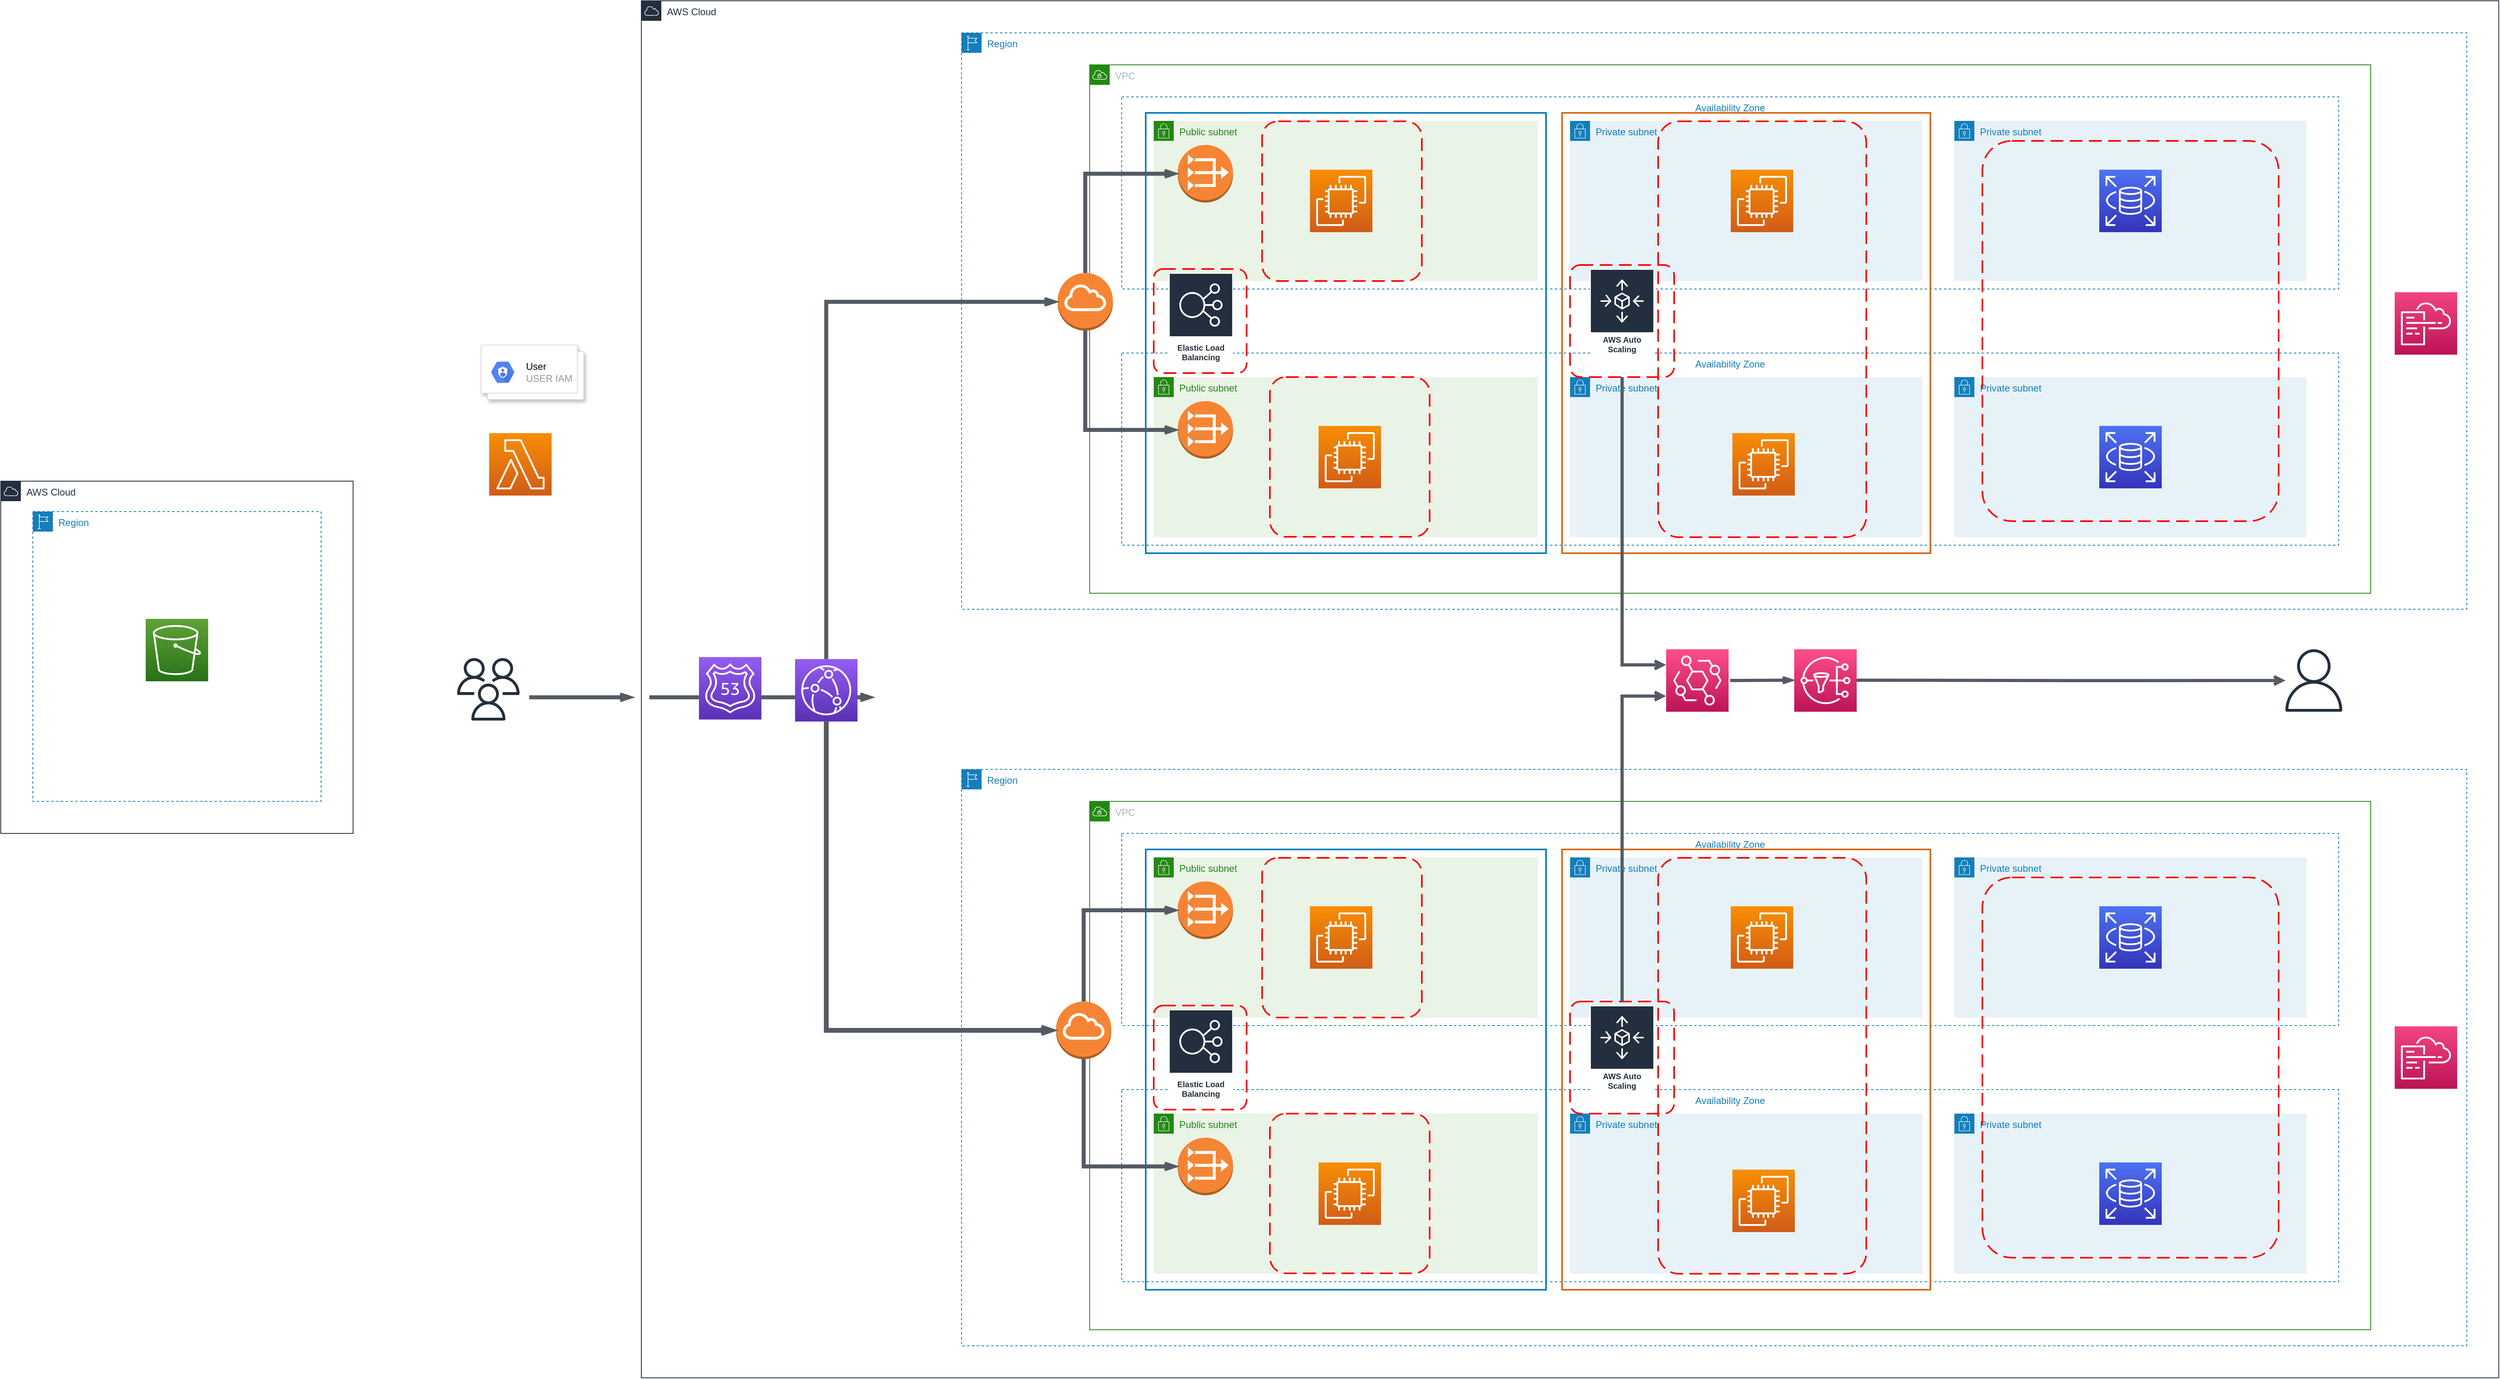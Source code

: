 <mxfile version="16.4.2" type="github"><diagram id="01qrme-QBljBOb41FZrx" name="Page-1"><mxGraphModel dx="1896" dy="1016" grid="1" gridSize="10" guides="1" tooltips="1" connect="1" arrows="1" fold="1" page="1" pageScale="1" pageWidth="3300" pageHeight="4681" background="none" math="0" shadow="0"><root><mxCell id="0"/><mxCell id="1" parent="0"/><mxCell id="A44jhofo7Y1cHH0_AKLR-1" value="AWS Cloud" style="points=[[0,0],[0.25,0],[0.5,0],[0.75,0],[1,0],[1,0.25],[1,0.5],[1,0.75],[1,1],[0.75,1],[0.5,1],[0.25,1],[0,1],[0,0.75],[0,0.5],[0,0.25]];outlineConnect=0;gradientColor=none;html=1;whiteSpace=wrap;fontSize=12;fontStyle=0;container=1;pointerEvents=0;collapsible=0;recursiveResize=0;shape=mxgraph.aws4.group;grIcon=mxgraph.aws4.group_aws_cloud;strokeColor=#232F3E;fillColor=none;verticalAlign=top;align=left;spacingLeft=30;fontColor=#232F3E;dashed=0;" vertex="1" parent="1"><mxGeometry x="840" y="80" width="2320" height="1720" as="geometry"/></mxCell><mxCell id="A44jhofo7Y1cHH0_AKLR-254" value="" style="edgeStyle=orthogonalEdgeStyle;html=1;endArrow=openThin;elbow=vertical;startArrow=none;endFill=0;strokeColor=#545B64;rounded=0;strokeWidth=5;" edge="1" parent="A44jhofo7Y1cHH0_AKLR-1"><mxGeometry width="100" relative="1" as="geometry"><mxPoint x="10" y="870" as="sourcePoint"/><mxPoint x="290" y="870" as="targetPoint"/></mxGeometry></mxCell><mxCell id="A44jhofo7Y1cHH0_AKLR-2" value="Region" style="points=[[0,0],[0.25,0],[0.5,0],[0.75,0],[1,0],[1,0.25],[1,0.5],[1,0.75],[1,1],[0.75,1],[0.5,1],[0.25,1],[0,1],[0,0.75],[0,0.5],[0,0.25]];outlineConnect=0;gradientColor=none;html=1;whiteSpace=wrap;fontSize=12;fontStyle=0;container=1;pointerEvents=0;collapsible=0;recursiveResize=0;shape=mxgraph.aws4.group;grIcon=mxgraph.aws4.group_region;strokeColor=#147EBA;fillColor=none;verticalAlign=top;align=left;spacingLeft=30;fontColor=#147EBA;dashed=1;" vertex="1" parent="A44jhofo7Y1cHH0_AKLR-1"><mxGeometry x="400" y="40" width="1880" height="720" as="geometry"/></mxCell><mxCell id="A44jhofo7Y1cHH0_AKLR-4" value="VPC" style="points=[[0,0],[0.25,0],[0.5,0],[0.75,0],[1,0],[1,0.25],[1,0.5],[1,0.75],[1,1],[0.75,1],[0.5,1],[0.25,1],[0,1],[0,0.75],[0,0.5],[0,0.25]];outlineConnect=0;gradientColor=none;html=1;whiteSpace=wrap;fontSize=12;fontStyle=0;container=1;pointerEvents=0;collapsible=0;recursiveResize=0;shape=mxgraph.aws4.group;grIcon=mxgraph.aws4.group_vpc;strokeColor=#248814;fillColor=none;verticalAlign=top;align=left;spacingLeft=30;fontColor=#AAB7B8;dashed=0;" vertex="1" parent="A44jhofo7Y1cHH0_AKLR-2"><mxGeometry x="160" y="40" width="1600" height="660" as="geometry"/></mxCell><mxCell id="A44jhofo7Y1cHH0_AKLR-6" value="Availability Zone" style="fillColor=none;strokeColor=#147EBA;dashed=1;verticalAlign=top;fontStyle=0;fontColor=#147EBA;" vertex="1" parent="A44jhofo7Y1cHH0_AKLR-4"><mxGeometry x="40" y="40" width="1520" height="240" as="geometry"/></mxCell><mxCell id="A44jhofo7Y1cHH0_AKLR-16" value="Private subnet" style="points=[[0,0],[0.25,0],[0.5,0],[0.75,0],[1,0],[1,0.25],[1,0.5],[1,0.75],[1,1],[0.75,1],[0.5,1],[0.25,1],[0,1],[0,0.75],[0,0.5],[0,0.25]];outlineConnect=0;gradientColor=none;html=1;whiteSpace=wrap;fontSize=12;fontStyle=0;container=1;pointerEvents=0;collapsible=0;recursiveResize=0;shape=mxgraph.aws4.group;grIcon=mxgraph.aws4.group_security_group;grStroke=0;strokeColor=#147EBA;fillColor=#E6F2F8;verticalAlign=top;align=left;spacingLeft=30;fontColor=#147EBA;dashed=0;" vertex="1" parent="A44jhofo7Y1cHH0_AKLR-4"><mxGeometry x="1080" y="70" width="440" height="200" as="geometry"/></mxCell><mxCell id="A44jhofo7Y1cHH0_AKLR-44" value="" style="sketch=0;points=[[0,0,0],[0.25,0,0],[0.5,0,0],[0.75,0,0],[1,0,0],[0,1,0],[0.25,1,0],[0.5,1,0],[0.75,1,0],[1,1,0],[0,0.25,0],[0,0.5,0],[0,0.75,0],[1,0.25,0],[1,0.5,0],[1,0.75,0]];outlineConnect=0;fontColor=#232F3E;gradientColor=#4D72F3;gradientDirection=north;fillColor=#3334B9;strokeColor=#ffffff;dashed=0;verticalLabelPosition=bottom;verticalAlign=top;align=center;html=1;fontSize=12;fontStyle=0;aspect=fixed;shape=mxgraph.aws4.resourceIcon;resIcon=mxgraph.aws4.rds;" vertex="1" parent="A44jhofo7Y1cHH0_AKLR-16"><mxGeometry x="181" y="61" width="78" height="78" as="geometry"/></mxCell><mxCell id="A44jhofo7Y1cHH0_AKLR-14" value="Public subnet" style="points=[[0,0],[0.25,0],[0.5,0],[0.75,0],[1,0],[1,0.25],[1,0.5],[1,0.75],[1,1],[0.75,1],[0.5,1],[0.25,1],[0,1],[0,0.75],[0,0.5],[0,0.25]];outlineConnect=0;gradientColor=none;html=1;whiteSpace=wrap;fontSize=12;fontStyle=0;container=1;pointerEvents=0;collapsible=0;recursiveResize=0;shape=mxgraph.aws4.group;grIcon=mxgraph.aws4.group_security_group;grStroke=0;strokeColor=#248814;fillColor=#E9F3E6;verticalAlign=top;align=left;spacingLeft=30;fontColor=#248814;dashed=0;" vertex="1" parent="A44jhofo7Y1cHH0_AKLR-4"><mxGeometry x="80" y="70" width="480" height="200" as="geometry"/></mxCell><mxCell id="A44jhofo7Y1cHH0_AKLR-22" value="Private subnet" style="points=[[0,0],[0.25,0],[0.5,0],[0.75,0],[1,0],[1,0.25],[1,0.5],[1,0.75],[1,1],[0.75,1],[0.5,1],[0.25,1],[0,1],[0,0.75],[0,0.5],[0,0.25]];outlineConnect=0;gradientColor=none;html=1;whiteSpace=wrap;fontSize=12;fontStyle=0;container=1;pointerEvents=0;collapsible=0;recursiveResize=0;shape=mxgraph.aws4.group;grIcon=mxgraph.aws4.group_security_group;grStroke=0;strokeColor=#147EBA;fillColor=#E6F2F8;verticalAlign=top;align=left;spacingLeft=30;fontColor=#147EBA;dashed=0;" vertex="1" parent="A44jhofo7Y1cHH0_AKLR-4"><mxGeometry x="600" y="70" width="440" height="200" as="geometry"/></mxCell><mxCell id="A44jhofo7Y1cHH0_AKLR-23" value="Availability Zone" style="fillColor=none;strokeColor=#147EBA;dashed=1;verticalAlign=top;fontStyle=0;fontColor=#147EBA;" vertex="1" parent="A44jhofo7Y1cHH0_AKLR-4"><mxGeometry x="40" y="360" width="1520" height="240" as="geometry"/></mxCell><mxCell id="A44jhofo7Y1cHH0_AKLR-24" value="Private subnet" style="points=[[0,0],[0.25,0],[0.5,0],[0.75,0],[1,0],[1,0.25],[1,0.5],[1,0.75],[1,1],[0.75,1],[0.5,1],[0.25,1],[0,1],[0,0.75],[0,0.5],[0,0.25]];outlineConnect=0;gradientColor=none;html=1;whiteSpace=wrap;fontSize=12;fontStyle=0;container=1;pointerEvents=0;collapsible=0;recursiveResize=0;shape=mxgraph.aws4.group;grIcon=mxgraph.aws4.group_security_group;grStroke=0;strokeColor=#147EBA;fillColor=#E6F2F8;verticalAlign=top;align=left;spacingLeft=30;fontColor=#147EBA;dashed=0;" vertex="1" parent="A44jhofo7Y1cHH0_AKLR-4"><mxGeometry x="1080" y="390" width="440" height="200" as="geometry"/></mxCell><mxCell id="A44jhofo7Y1cHH0_AKLR-25" value="Public subnet" style="points=[[0,0],[0.25,0],[0.5,0],[0.75,0],[1,0],[1,0.25],[1,0.5],[1,0.75],[1,1],[0.75,1],[0.5,1],[0.25,1],[0,1],[0,0.75],[0,0.5],[0,0.25]];outlineConnect=0;gradientColor=none;html=1;whiteSpace=wrap;fontSize=12;fontStyle=0;container=1;pointerEvents=0;collapsible=0;recursiveResize=0;shape=mxgraph.aws4.group;grIcon=mxgraph.aws4.group_security_group;grStroke=0;strokeColor=#248814;fillColor=#E9F3E6;verticalAlign=top;align=left;spacingLeft=30;fontColor=#248814;dashed=0;" vertex="1" parent="A44jhofo7Y1cHH0_AKLR-4"><mxGeometry x="80" y="390" width="480" height="200" as="geometry"/></mxCell><mxCell id="A44jhofo7Y1cHH0_AKLR-26" value="Private subnet" style="points=[[0,0],[0.25,0],[0.5,0],[0.75,0],[1,0],[1,0.25],[1,0.5],[1,0.75],[1,1],[0.75,1],[0.5,1],[0.25,1],[0,1],[0,0.75],[0,0.5],[0,0.25]];outlineConnect=0;gradientColor=none;html=1;whiteSpace=wrap;fontSize=12;fontStyle=0;container=1;pointerEvents=0;collapsible=0;recursiveResize=0;shape=mxgraph.aws4.group;grIcon=mxgraph.aws4.group_security_group;grStroke=0;strokeColor=#147EBA;fillColor=#E6F2F8;verticalAlign=top;align=left;spacingLeft=30;fontColor=#147EBA;dashed=0;" vertex="1" parent="A44jhofo7Y1cHH0_AKLR-4"><mxGeometry x="600" y="390" width="440" height="200" as="geometry"/></mxCell><mxCell id="A44jhofo7Y1cHH0_AKLR-33" value="" style="fillColor=none;strokeColor=#D86613;verticalAlign=top;fontStyle=0;fontColor=#DD3522;strokeWidth=2;" vertex="1" parent="A44jhofo7Y1cHH0_AKLR-4"><mxGeometry x="590" y="60" width="460" height="550" as="geometry"/></mxCell><mxCell id="A44jhofo7Y1cHH0_AKLR-38" value="" style="sketch=0;points=[[0,0,0],[0.25,0,0],[0.5,0,0],[0.75,0,0],[1,0,0],[0,1,0],[0.25,1,0],[0.5,1,0],[0.75,1,0],[1,1,0],[0,0.25,0],[0,0.5,0],[0,0.75,0],[1,0.25,0],[1,0.5,0],[1,0.75,0]];outlineConnect=0;fontColor=#232F3E;gradientColor=#F78E04;gradientDirection=north;fillColor=#D05C17;strokeColor=#ffffff;dashed=0;verticalLabelPosition=bottom;verticalAlign=top;align=center;html=1;fontSize=12;fontStyle=0;aspect=fixed;shape=mxgraph.aws4.resourceIcon;resIcon=mxgraph.aws4.ec2;" vertex="1" parent="A44jhofo7Y1cHH0_AKLR-4"><mxGeometry x="275.13" y="131" width="78" height="78" as="geometry"/></mxCell><mxCell id="A44jhofo7Y1cHH0_AKLR-39" value="" style="sketch=0;points=[[0,0,0],[0.25,0,0],[0.5,0,0],[0.75,0,0],[1,0,0],[0,1,0],[0.25,1,0],[0.5,1,0],[0.75,1,0],[1,1,0],[0,0.25,0],[0,0.5,0],[0,0.75,0],[1,0.25,0],[1,0.5,0],[1,0.75,0]];outlineConnect=0;fontColor=#232F3E;gradientColor=#F78E04;gradientDirection=north;fillColor=#D05C17;strokeColor=#ffffff;dashed=0;verticalLabelPosition=bottom;verticalAlign=top;align=center;html=1;fontSize=12;fontStyle=0;aspect=fixed;shape=mxgraph.aws4.resourceIcon;resIcon=mxgraph.aws4.ec2;" vertex="1" parent="A44jhofo7Y1cHH0_AKLR-4"><mxGeometry x="800.75" y="131" width="78" height="78" as="geometry"/></mxCell><mxCell id="A44jhofo7Y1cHH0_AKLR-41" value="" style="sketch=0;points=[[0,0,0],[0.25,0,0],[0.5,0,0],[0.75,0,0],[1,0,0],[0,1,0],[0.25,1,0],[0.5,1,0],[0.75,1,0],[1,1,0],[0,0.25,0],[0,0.5,0],[0,0.75,0],[1,0.25,0],[1,0.5,0],[1,0.75,0]];outlineConnect=0;fontColor=#232F3E;gradientColor=#F78E04;gradientDirection=north;fillColor=#D05C17;strokeColor=#ffffff;dashed=0;verticalLabelPosition=bottom;verticalAlign=top;align=center;html=1;fontSize=12;fontStyle=0;aspect=fixed;shape=mxgraph.aws4.resourceIcon;resIcon=mxgraph.aws4.ec2;" vertex="1" parent="A44jhofo7Y1cHH0_AKLR-4"><mxGeometry x="285.88" y="451" width="78" height="78" as="geometry"/></mxCell><mxCell id="A44jhofo7Y1cHH0_AKLR-42" value="" style="sketch=0;points=[[0,0,0],[0.25,0,0],[0.5,0,0],[0.75,0,0],[1,0,0],[0,1,0],[0.25,1,0],[0.5,1,0],[0.75,1,0],[1,1,0],[0,0.25,0],[0,0.5,0],[0,0.75,0],[1,0.25,0],[1,0.5,0],[1,0.75,0]];outlineConnect=0;fontColor=#232F3E;gradientColor=#F78E04;gradientDirection=north;fillColor=#D05C17;strokeColor=#ffffff;dashed=0;verticalLabelPosition=bottom;verticalAlign=top;align=center;html=1;fontSize=12;fontStyle=0;aspect=fixed;shape=mxgraph.aws4.resourceIcon;resIcon=mxgraph.aws4.ec2;" vertex="1" parent="A44jhofo7Y1cHH0_AKLR-4"><mxGeometry x="802.75" y="460" width="78" height="78" as="geometry"/></mxCell><mxCell id="A44jhofo7Y1cHH0_AKLR-45" value="" style="sketch=0;points=[[0,0,0],[0.25,0,0],[0.5,0,0],[0.75,0,0],[1,0,0],[0,1,0],[0.25,1,0],[0.5,1,0],[0.75,1,0],[1,1,0],[0,0.25,0],[0,0.5,0],[0,0.75,0],[1,0.25,0],[1,0.5,0],[1,0.75,0]];outlineConnect=0;fontColor=#232F3E;gradientColor=#4D72F3;gradientDirection=north;fillColor=#3334B9;strokeColor=#ffffff;dashed=0;verticalLabelPosition=bottom;verticalAlign=top;align=center;html=1;fontSize=12;fontStyle=0;aspect=fixed;shape=mxgraph.aws4.resourceIcon;resIcon=mxgraph.aws4.rds;" vertex="1" parent="A44jhofo7Y1cHH0_AKLR-4"><mxGeometry x="1261" y="451" width="78" height="78" as="geometry"/></mxCell><mxCell id="A44jhofo7Y1cHH0_AKLR-48" value="" style="fillColor=none;strokeColor=#007DBC;verticalAlign=top;fontStyle=0;fontColor=#DD3522;strokeWidth=2;" vertex="1" parent="A44jhofo7Y1cHH0_AKLR-4"><mxGeometry x="70" y="60" width="500" height="550" as="geometry"/></mxCell><mxCell id="A44jhofo7Y1cHH0_AKLR-53" value="" style="rounded=1;arcSize=10;dashed=1;strokeColor=#ff0000;fillColor=none;gradientColor=none;dashPattern=8 4;strokeWidth=2;" vertex="1" parent="A44jhofo7Y1cHH0_AKLR-4"><mxGeometry x="215.38" y="70.5" width="199.5" height="199.5" as="geometry"/></mxCell><mxCell id="A44jhofo7Y1cHH0_AKLR-51" value="Elastic Load Balancing" style="sketch=0;outlineConnect=0;fontColor=#232F3E;gradientColor=none;strokeColor=#ffffff;fillColor=#232F3E;dashed=0;verticalLabelPosition=middle;verticalAlign=bottom;align=center;html=1;whiteSpace=wrap;fontSize=10;fontStyle=1;spacing=3;shape=mxgraph.aws4.productIcon;prIcon=mxgraph.aws4.elastic_load_balancing;" vertex="1" parent="A44jhofo7Y1cHH0_AKLR-4"><mxGeometry x="99" y="260" width="80" height="115" as="geometry"/></mxCell><mxCell id="A44jhofo7Y1cHH0_AKLR-54" value="" style="outlineConnect=0;dashed=0;verticalLabelPosition=bottom;verticalAlign=top;align=center;html=1;shape=mxgraph.aws3.vpc_nat_gateway;fillColor=#F58534;gradientColor=none;strokeColor=#007DBC;strokeWidth=2;" vertex="1" parent="A44jhofo7Y1cHH0_AKLR-4"><mxGeometry x="110" y="100" width="69" height="72" as="geometry"/></mxCell><mxCell id="A44jhofo7Y1cHH0_AKLR-56" value="" style="outlineConnect=0;dashed=0;verticalLabelPosition=bottom;verticalAlign=top;align=center;html=1;shape=mxgraph.aws3.vpc_nat_gateway;fillColor=#F58534;gradientColor=none;strokeColor=#007DBC;strokeWidth=2;" vertex="1" parent="A44jhofo7Y1cHH0_AKLR-4"><mxGeometry x="110" y="420" width="69" height="72" as="geometry"/></mxCell><mxCell id="A44jhofo7Y1cHH0_AKLR-58" value="" style="rounded=1;arcSize=10;dashed=1;strokeColor=#ff0000;fillColor=none;gradientColor=none;dashPattern=8 4;strokeWidth=2;" vertex="1" parent="A44jhofo7Y1cHH0_AKLR-4"><mxGeometry x="225.13" y="390" width="199.5" height="199.5" as="geometry"/></mxCell><mxCell id="A44jhofo7Y1cHH0_AKLR-59" value="" style="rounded=1;arcSize=10;dashed=1;strokeColor=#ff0000;fillColor=none;gradientColor=none;dashPattern=8 4;strokeWidth=2;" vertex="1" parent="A44jhofo7Y1cHH0_AKLR-4"><mxGeometry x="80" y="255" width="116" height="130" as="geometry"/></mxCell><mxCell id="A44jhofo7Y1cHH0_AKLR-52" value="AWS Auto Scaling" style="sketch=0;outlineConnect=0;fontColor=#232F3E;gradientColor=none;strokeColor=#ffffff;fillColor=#232F3E;dashed=0;verticalLabelPosition=middle;verticalAlign=bottom;align=center;html=1;whiteSpace=wrap;fontSize=10;fontStyle=1;spacing=3;shape=mxgraph.aws4.productIcon;prIcon=mxgraph.aws4.autoscaling;" vertex="1" parent="A44jhofo7Y1cHH0_AKLR-4"><mxGeometry x="625" y="255" width="80" height="110" as="geometry"/></mxCell><mxCell id="A44jhofo7Y1cHH0_AKLR-136" value="" style="rounded=1;arcSize=10;dashed=1;strokeColor=#ff0000;fillColor=none;gradientColor=none;dashPattern=8 4;strokeWidth=2;" vertex="1" parent="A44jhofo7Y1cHH0_AKLR-4"><mxGeometry x="600" y="250" width="130" height="140" as="geometry"/></mxCell><mxCell id="A44jhofo7Y1cHH0_AKLR-182" value="" style="rounded=1;arcSize=10;dashed=1;strokeColor=#ff0000;fillColor=none;gradientColor=none;dashPattern=8 4;strokeWidth=2;" vertex="1" parent="A44jhofo7Y1cHH0_AKLR-4"><mxGeometry x="1115" y="95" width="370" height="475" as="geometry"/></mxCell><mxCell id="A44jhofo7Y1cHH0_AKLR-214" value="" style="rounded=1;arcSize=10;dashed=1;strokeColor=#ff0000;fillColor=none;gradientColor=none;dashPattern=8 4;strokeWidth=2;" vertex="1" parent="A44jhofo7Y1cHH0_AKLR-4"><mxGeometry x="710" y="70.5" width="260" height="519.5" as="geometry"/></mxCell><mxCell id="A44jhofo7Y1cHH0_AKLR-55" value="" style="outlineConnect=0;dashed=0;verticalLabelPosition=bottom;verticalAlign=top;align=center;html=1;shape=mxgraph.aws3.internet_gateway;fillColor=#F58534;gradientColor=none;strokeColor=#007DBC;strokeWidth=2;" vertex="1" parent="A44jhofo7Y1cHH0_AKLR-4"><mxGeometry x="-40" y="260" width="69" height="72" as="geometry"/></mxCell><mxCell id="A44jhofo7Y1cHH0_AKLR-263" value="" style="edgeStyle=orthogonalEdgeStyle;html=1;endArrow=openThin;elbow=vertical;startArrow=none;endFill=0;strokeColor=#545B64;rounded=0;exitX=0.5;exitY=0;exitDx=0;exitDy=0;exitPerimeter=0;entryX=0;entryY=0.5;entryDx=0;entryDy=0;entryPerimeter=0;strokeWidth=5;" edge="1" parent="A44jhofo7Y1cHH0_AKLR-4" source="A44jhofo7Y1cHH0_AKLR-55" target="A44jhofo7Y1cHH0_AKLR-54"><mxGeometry width="100" relative="1" as="geometry"><mxPoint x="-200" y="280" as="sourcePoint"/><mxPoint x="-100" y="280" as="targetPoint"/></mxGeometry></mxCell><mxCell id="A44jhofo7Y1cHH0_AKLR-264" value="" style="edgeStyle=orthogonalEdgeStyle;html=1;endArrow=openThin;elbow=vertical;startArrow=none;endFill=0;strokeColor=#545B64;rounded=0;exitX=0.5;exitY=1;exitDx=0;exitDy=0;exitPerimeter=0;entryX=0;entryY=0.5;entryDx=0;entryDy=0;entryPerimeter=0;strokeWidth=5;" edge="1" parent="A44jhofo7Y1cHH0_AKLR-4" source="A44jhofo7Y1cHH0_AKLR-55" target="A44jhofo7Y1cHH0_AKLR-56"><mxGeometry width="100" relative="1" as="geometry"><mxPoint x="-200" y="440" as="sourcePoint"/><mxPoint x="-100" y="440" as="targetPoint"/></mxGeometry></mxCell><mxCell id="A44jhofo7Y1cHH0_AKLR-259" value="" style="sketch=0;points=[[0,0,0],[0.25,0,0],[0.5,0,0],[0.75,0,0],[1,0,0],[0,1,0],[0.25,1,0],[0.5,1,0],[0.75,1,0],[1,1,0],[0,0.25,0],[0,0.5,0],[0,0.75,0],[1,0.25,0],[1,0.5,0],[1,0.75,0]];points=[[0,0,0],[0.25,0,0],[0.5,0,0],[0.75,0,0],[1,0,0],[0,1,0],[0.25,1,0],[0.5,1,0],[0.75,1,0],[1,1,0],[0,0.25,0],[0,0.5,0],[0,0.75,0],[1,0.25,0],[1,0.5,0],[1,0.75,0]];outlineConnect=0;fontColor=#232F3E;gradientColor=#F34482;gradientDirection=north;fillColor=#BC1356;strokeColor=#ffffff;dashed=0;verticalLabelPosition=bottom;verticalAlign=top;align=center;html=1;fontSize=12;fontStyle=0;aspect=fixed;shape=mxgraph.aws4.resourceIcon;resIcon=mxgraph.aws4.cloudformation;" vertex="1" parent="A44jhofo7Y1cHH0_AKLR-2"><mxGeometry x="1790" y="324" width="78" height="78" as="geometry"/></mxCell><mxCell id="A44jhofo7Y1cHH0_AKLR-67" value="" style="sketch=0;points=[[0,0,0],[0.25,0,0],[0.5,0,0],[0.75,0,0],[1,0,0],[0,1,0],[0.25,1,0],[0.5,1,0],[0.75,1,0],[1,1,0],[0,0.25,0],[0,0.5,0],[0,0.75,0],[1,0.25,0],[1,0.5,0],[1,0.75,0]];outlineConnect=0;fontColor=#232F3E;gradientColor=#FF4F8B;gradientDirection=north;fillColor=#BC1356;strokeColor=#ffffff;dashed=0;verticalLabelPosition=bottom;verticalAlign=top;align=center;html=1;fontSize=12;fontStyle=0;aspect=fixed;shape=mxgraph.aws4.resourceIcon;resIcon=mxgraph.aws4.sns;" vertex="1" parent="A44jhofo7Y1cHH0_AKLR-1"><mxGeometry x="1440" y="810" width="78" height="78" as="geometry"/></mxCell><mxCell id="A44jhofo7Y1cHH0_AKLR-69" value="" style="sketch=0;points=[[0,0,0],[0.25,0,0],[0.5,0,0],[0.75,0,0],[1,0,0],[0,1,0],[0.25,1,0],[0.5,1,0],[0.75,1,0],[1,1,0],[0,0.25,0],[0,0.5,0],[0,0.75,0],[1,0.25,0],[1,0.5,0],[1,0.75,0]];outlineConnect=0;fontColor=#232F3E;gradientColor=#945DF2;gradientDirection=north;fillColor=#5A30B5;strokeColor=#ffffff;dashed=0;verticalLabelPosition=bottom;verticalAlign=top;align=center;html=1;fontSize=12;fontStyle=0;aspect=fixed;shape=mxgraph.aws4.resourceIcon;resIcon=mxgraph.aws4.route_53;" vertex="1" parent="A44jhofo7Y1cHH0_AKLR-1"><mxGeometry x="72" y="819.75" width="78" height="78" as="geometry"/></mxCell><mxCell id="A44jhofo7Y1cHH0_AKLR-78" value="" style="sketch=0;points=[[0,0,0],[0.25,0,0],[0.5,0,0],[0.75,0,0],[1,0,0],[0,1,0],[0.25,1,0],[0.5,1,0],[0.75,1,0],[1,1,0],[0,0.25,0],[0,0.5,0],[0,0.75,0],[1,0.25,0],[1,0.5,0],[1,0.75,0]];outlineConnect=0;fontColor=#232F3E;gradientColor=#945DF2;gradientDirection=north;fillColor=#5A30B5;strokeColor=#ffffff;dashed=0;verticalLabelPosition=bottom;verticalAlign=top;align=center;html=1;fontSize=12;fontStyle=0;aspect=fixed;shape=mxgraph.aws4.resourceIcon;resIcon=mxgraph.aws4.cloudfront;" vertex="1" parent="A44jhofo7Y1cHH0_AKLR-1"><mxGeometry x="192" y="822.25" width="78" height="78" as="geometry"/></mxCell><mxCell id="A44jhofo7Y1cHH0_AKLR-65" value="" style="sketch=0;points=[[0,0,0],[0.25,0,0],[0.5,0,0],[0.75,0,0],[1,0,0],[0,1,0],[0.25,1,0],[0.5,1,0],[0.75,1,0],[1,1,0],[0,0.25,0],[0,0.5,0],[0,0.75,0],[1,0.25,0],[1,0.5,0],[1,0.75,0]];outlineConnect=0;fontColor=#232F3E;gradientColor=#FF4F8B;gradientDirection=north;fillColor=#BC1356;strokeColor=#ffffff;dashed=0;verticalLabelPosition=bottom;verticalAlign=top;align=center;html=1;fontSize=12;fontStyle=0;aspect=fixed;shape=mxgraph.aws4.resourceIcon;resIcon=mxgraph.aws4.eventbridge;" vertex="1" parent="A44jhofo7Y1cHH0_AKLR-1"><mxGeometry x="1280" y="810" width="78" height="78" as="geometry"/></mxCell><mxCell id="A44jhofo7Y1cHH0_AKLR-216" value="" style="sketch=0;outlineConnect=0;fontColor=#232F3E;gradientColor=none;fillColor=#232F3D;strokeColor=none;dashed=0;verticalLabelPosition=bottom;verticalAlign=top;align=center;html=1;fontSize=12;fontStyle=0;aspect=fixed;pointerEvents=1;shape=mxgraph.aws4.user;" vertex="1" parent="A44jhofo7Y1cHH0_AKLR-1"><mxGeometry x="2050" y="810" width="78" height="78" as="geometry"/></mxCell><mxCell id="A44jhofo7Y1cHH0_AKLR-221" value="Region" style="points=[[0,0],[0.25,0],[0.5,0],[0.75,0],[1,0],[1,0.25],[1,0.5],[1,0.75],[1,1],[0.75,1],[0.5,1],[0.25,1],[0,1],[0,0.75],[0,0.5],[0,0.25]];outlineConnect=0;gradientColor=none;html=1;whiteSpace=wrap;fontSize=12;fontStyle=0;container=1;pointerEvents=0;collapsible=0;recursiveResize=0;shape=mxgraph.aws4.group;grIcon=mxgraph.aws4.group_region;strokeColor=#147EBA;fillColor=none;verticalAlign=top;align=left;spacingLeft=30;fontColor=#147EBA;dashed=1;" vertex="1" parent="A44jhofo7Y1cHH0_AKLR-1"><mxGeometry x="400" y="960" width="1880" height="720" as="geometry"/></mxCell><mxCell id="A44jhofo7Y1cHH0_AKLR-222" value="VPC" style="points=[[0,0],[0.25,0],[0.5,0],[0.75,0],[1,0],[1,0.25],[1,0.5],[1,0.75],[1,1],[0.75,1],[0.5,1],[0.25,1],[0,1],[0,0.75],[0,0.5],[0,0.25]];outlineConnect=0;gradientColor=none;html=1;whiteSpace=wrap;fontSize=12;fontStyle=0;container=1;pointerEvents=0;collapsible=0;recursiveResize=0;shape=mxgraph.aws4.group;grIcon=mxgraph.aws4.group_vpc;strokeColor=#248814;fillColor=none;verticalAlign=top;align=left;spacingLeft=30;fontColor=#AAB7B8;dashed=0;" vertex="1" parent="A44jhofo7Y1cHH0_AKLR-221"><mxGeometry x="160" y="40" width="1600" height="660" as="geometry"/></mxCell><mxCell id="A44jhofo7Y1cHH0_AKLR-223" value="Availability Zone" style="fillColor=none;strokeColor=#147EBA;dashed=1;verticalAlign=top;fontStyle=0;fontColor=#147EBA;" vertex="1" parent="A44jhofo7Y1cHH0_AKLR-222"><mxGeometry x="40" y="40" width="1520" height="240" as="geometry"/></mxCell><mxCell id="A44jhofo7Y1cHH0_AKLR-224" value="Private subnet" style="points=[[0,0],[0.25,0],[0.5,0],[0.75,0],[1,0],[1,0.25],[1,0.5],[1,0.75],[1,1],[0.75,1],[0.5,1],[0.25,1],[0,1],[0,0.75],[0,0.5],[0,0.25]];outlineConnect=0;gradientColor=none;html=1;whiteSpace=wrap;fontSize=12;fontStyle=0;container=1;pointerEvents=0;collapsible=0;recursiveResize=0;shape=mxgraph.aws4.group;grIcon=mxgraph.aws4.group_security_group;grStroke=0;strokeColor=#147EBA;fillColor=#E6F2F8;verticalAlign=top;align=left;spacingLeft=30;fontColor=#147EBA;dashed=0;" vertex="1" parent="A44jhofo7Y1cHH0_AKLR-222"><mxGeometry x="1080" y="70" width="440" height="200" as="geometry"/></mxCell><mxCell id="A44jhofo7Y1cHH0_AKLR-225" value="" style="sketch=0;points=[[0,0,0],[0.25,0,0],[0.5,0,0],[0.75,0,0],[1,0,0],[0,1,0],[0.25,1,0],[0.5,1,0],[0.75,1,0],[1,1,0],[0,0.25,0],[0,0.5,0],[0,0.75,0],[1,0.25,0],[1,0.5,0],[1,0.75,0]];outlineConnect=0;fontColor=#232F3E;gradientColor=#4D72F3;gradientDirection=north;fillColor=#3334B9;strokeColor=#ffffff;dashed=0;verticalLabelPosition=bottom;verticalAlign=top;align=center;html=1;fontSize=12;fontStyle=0;aspect=fixed;shape=mxgraph.aws4.resourceIcon;resIcon=mxgraph.aws4.rds;" vertex="1" parent="A44jhofo7Y1cHH0_AKLR-224"><mxGeometry x="181" y="61" width="78" height="78" as="geometry"/></mxCell><mxCell id="A44jhofo7Y1cHH0_AKLR-226" value="Public subnet" style="points=[[0,0],[0.25,0],[0.5,0],[0.75,0],[1,0],[1,0.25],[1,0.5],[1,0.75],[1,1],[0.75,1],[0.5,1],[0.25,1],[0,1],[0,0.75],[0,0.5],[0,0.25]];outlineConnect=0;gradientColor=none;html=1;whiteSpace=wrap;fontSize=12;fontStyle=0;container=1;pointerEvents=0;collapsible=0;recursiveResize=0;shape=mxgraph.aws4.group;grIcon=mxgraph.aws4.group_security_group;grStroke=0;strokeColor=#248814;fillColor=#E9F3E6;verticalAlign=top;align=left;spacingLeft=30;fontColor=#248814;dashed=0;" vertex="1" parent="A44jhofo7Y1cHH0_AKLR-222"><mxGeometry x="80" y="70" width="480" height="200" as="geometry"/></mxCell><mxCell id="A44jhofo7Y1cHH0_AKLR-227" value="Private subnet" style="points=[[0,0],[0.25,0],[0.5,0],[0.75,0],[1,0],[1,0.25],[1,0.5],[1,0.75],[1,1],[0.75,1],[0.5,1],[0.25,1],[0,1],[0,0.75],[0,0.5],[0,0.25]];outlineConnect=0;gradientColor=none;html=1;whiteSpace=wrap;fontSize=12;fontStyle=0;container=1;pointerEvents=0;collapsible=0;recursiveResize=0;shape=mxgraph.aws4.group;grIcon=mxgraph.aws4.group_security_group;grStroke=0;strokeColor=#147EBA;fillColor=#E6F2F8;verticalAlign=top;align=left;spacingLeft=30;fontColor=#147EBA;dashed=0;" vertex="1" parent="A44jhofo7Y1cHH0_AKLR-222"><mxGeometry x="600" y="70" width="440" height="200" as="geometry"/></mxCell><mxCell id="A44jhofo7Y1cHH0_AKLR-228" value="Availability Zone" style="fillColor=none;strokeColor=#147EBA;dashed=1;verticalAlign=top;fontStyle=0;fontColor=#147EBA;" vertex="1" parent="A44jhofo7Y1cHH0_AKLR-222"><mxGeometry x="40" y="360" width="1520" height="240" as="geometry"/></mxCell><mxCell id="A44jhofo7Y1cHH0_AKLR-229" value="Private subnet" style="points=[[0,0],[0.25,0],[0.5,0],[0.75,0],[1,0],[1,0.25],[1,0.5],[1,0.75],[1,1],[0.75,1],[0.5,1],[0.25,1],[0,1],[0,0.75],[0,0.5],[0,0.25]];outlineConnect=0;gradientColor=none;html=1;whiteSpace=wrap;fontSize=12;fontStyle=0;container=1;pointerEvents=0;collapsible=0;recursiveResize=0;shape=mxgraph.aws4.group;grIcon=mxgraph.aws4.group_security_group;grStroke=0;strokeColor=#147EBA;fillColor=#E6F2F8;verticalAlign=top;align=left;spacingLeft=30;fontColor=#147EBA;dashed=0;" vertex="1" parent="A44jhofo7Y1cHH0_AKLR-222"><mxGeometry x="1080" y="390" width="440" height="200" as="geometry"/></mxCell><mxCell id="A44jhofo7Y1cHH0_AKLR-230" value="Public subnet" style="points=[[0,0],[0.25,0],[0.5,0],[0.75,0],[1,0],[1,0.25],[1,0.5],[1,0.75],[1,1],[0.75,1],[0.5,1],[0.25,1],[0,1],[0,0.75],[0,0.5],[0,0.25]];outlineConnect=0;gradientColor=none;html=1;whiteSpace=wrap;fontSize=12;fontStyle=0;container=1;pointerEvents=0;collapsible=0;recursiveResize=0;shape=mxgraph.aws4.group;grIcon=mxgraph.aws4.group_security_group;grStroke=0;strokeColor=#248814;fillColor=#E9F3E6;verticalAlign=top;align=left;spacingLeft=30;fontColor=#248814;dashed=0;" vertex="1" parent="A44jhofo7Y1cHH0_AKLR-222"><mxGeometry x="80" y="390" width="480" height="200" as="geometry"/></mxCell><mxCell id="A44jhofo7Y1cHH0_AKLR-231" value="Private subnet" style="points=[[0,0],[0.25,0],[0.5,0],[0.75,0],[1,0],[1,0.25],[1,0.5],[1,0.75],[1,1],[0.75,1],[0.5,1],[0.25,1],[0,1],[0,0.75],[0,0.5],[0,0.25]];outlineConnect=0;gradientColor=none;html=1;whiteSpace=wrap;fontSize=12;fontStyle=0;container=1;pointerEvents=0;collapsible=0;recursiveResize=0;shape=mxgraph.aws4.group;grIcon=mxgraph.aws4.group_security_group;grStroke=0;strokeColor=#147EBA;fillColor=#E6F2F8;verticalAlign=top;align=left;spacingLeft=30;fontColor=#147EBA;dashed=0;" vertex="1" parent="A44jhofo7Y1cHH0_AKLR-222"><mxGeometry x="600" y="390" width="440" height="200" as="geometry"/></mxCell><mxCell id="A44jhofo7Y1cHH0_AKLR-232" value="" style="fillColor=none;strokeColor=#D86613;verticalAlign=top;fontStyle=0;fontColor=#DD3522;strokeWidth=2;" vertex="1" parent="A44jhofo7Y1cHH0_AKLR-222"><mxGeometry x="590" y="60" width="460" height="550" as="geometry"/></mxCell><mxCell id="A44jhofo7Y1cHH0_AKLR-233" value="" style="sketch=0;points=[[0,0,0],[0.25,0,0],[0.5,0,0],[0.75,0,0],[1,0,0],[0,1,0],[0.25,1,0],[0.5,1,0],[0.75,1,0],[1,1,0],[0,0.25,0],[0,0.5,0],[0,0.75,0],[1,0.25,0],[1,0.5,0],[1,0.75,0]];outlineConnect=0;fontColor=#232F3E;gradientColor=#F78E04;gradientDirection=north;fillColor=#D05C17;strokeColor=#ffffff;dashed=0;verticalLabelPosition=bottom;verticalAlign=top;align=center;html=1;fontSize=12;fontStyle=0;aspect=fixed;shape=mxgraph.aws4.resourceIcon;resIcon=mxgraph.aws4.ec2;" vertex="1" parent="A44jhofo7Y1cHH0_AKLR-222"><mxGeometry x="275.13" y="131" width="78" height="78" as="geometry"/></mxCell><mxCell id="A44jhofo7Y1cHH0_AKLR-234" value="" style="sketch=0;points=[[0,0,0],[0.25,0,0],[0.5,0,0],[0.75,0,0],[1,0,0],[0,1,0],[0.25,1,0],[0.5,1,0],[0.75,1,0],[1,1,0],[0,0.25,0],[0,0.5,0],[0,0.75,0],[1,0.25,0],[1,0.5,0],[1,0.75,0]];outlineConnect=0;fontColor=#232F3E;gradientColor=#F78E04;gradientDirection=north;fillColor=#D05C17;strokeColor=#ffffff;dashed=0;verticalLabelPosition=bottom;verticalAlign=top;align=center;html=1;fontSize=12;fontStyle=0;aspect=fixed;shape=mxgraph.aws4.resourceIcon;resIcon=mxgraph.aws4.ec2;" vertex="1" parent="A44jhofo7Y1cHH0_AKLR-222"><mxGeometry x="800.75" y="131" width="78" height="78" as="geometry"/></mxCell><mxCell id="A44jhofo7Y1cHH0_AKLR-235" value="" style="sketch=0;points=[[0,0,0],[0.25,0,0],[0.5,0,0],[0.75,0,0],[1,0,0],[0,1,0],[0.25,1,0],[0.5,1,0],[0.75,1,0],[1,1,0],[0,0.25,0],[0,0.5,0],[0,0.75,0],[1,0.25,0],[1,0.5,0],[1,0.75,0]];outlineConnect=0;fontColor=#232F3E;gradientColor=#F78E04;gradientDirection=north;fillColor=#D05C17;strokeColor=#ffffff;dashed=0;verticalLabelPosition=bottom;verticalAlign=top;align=center;html=1;fontSize=12;fontStyle=0;aspect=fixed;shape=mxgraph.aws4.resourceIcon;resIcon=mxgraph.aws4.ec2;" vertex="1" parent="A44jhofo7Y1cHH0_AKLR-222"><mxGeometry x="285.88" y="451" width="78" height="78" as="geometry"/></mxCell><mxCell id="A44jhofo7Y1cHH0_AKLR-236" value="" style="sketch=0;points=[[0,0,0],[0.25,0,0],[0.5,0,0],[0.75,0,0],[1,0,0],[0,1,0],[0.25,1,0],[0.5,1,0],[0.75,1,0],[1,1,0],[0,0.25,0],[0,0.5,0],[0,0.75,0],[1,0.25,0],[1,0.5,0],[1,0.75,0]];outlineConnect=0;fontColor=#232F3E;gradientColor=#F78E04;gradientDirection=north;fillColor=#D05C17;strokeColor=#ffffff;dashed=0;verticalLabelPosition=bottom;verticalAlign=top;align=center;html=1;fontSize=12;fontStyle=0;aspect=fixed;shape=mxgraph.aws4.resourceIcon;resIcon=mxgraph.aws4.ec2;" vertex="1" parent="A44jhofo7Y1cHH0_AKLR-222"><mxGeometry x="802.75" y="460" width="78" height="78" as="geometry"/></mxCell><mxCell id="A44jhofo7Y1cHH0_AKLR-237" value="" style="sketch=0;points=[[0,0,0],[0.25,0,0],[0.5,0,0],[0.75,0,0],[1,0,0],[0,1,0],[0.25,1,0],[0.5,1,0],[0.75,1,0],[1,1,0],[0,0.25,0],[0,0.5,0],[0,0.75,0],[1,0.25,0],[1,0.5,0],[1,0.75,0]];outlineConnect=0;fontColor=#232F3E;gradientColor=#4D72F3;gradientDirection=north;fillColor=#3334B9;strokeColor=#ffffff;dashed=0;verticalLabelPosition=bottom;verticalAlign=top;align=center;html=1;fontSize=12;fontStyle=0;aspect=fixed;shape=mxgraph.aws4.resourceIcon;resIcon=mxgraph.aws4.rds;" vertex="1" parent="A44jhofo7Y1cHH0_AKLR-222"><mxGeometry x="1261" y="451" width="78" height="78" as="geometry"/></mxCell><mxCell id="A44jhofo7Y1cHH0_AKLR-238" value="" style="fillColor=none;strokeColor=#007DBC;verticalAlign=top;fontStyle=0;fontColor=#DD3522;strokeWidth=2;" vertex="1" parent="A44jhofo7Y1cHH0_AKLR-222"><mxGeometry x="70" y="60" width="500" height="550" as="geometry"/></mxCell><mxCell id="A44jhofo7Y1cHH0_AKLR-239" value="" style="rounded=1;arcSize=10;dashed=1;strokeColor=#ff0000;fillColor=none;gradientColor=none;dashPattern=8 4;strokeWidth=2;" vertex="1" parent="A44jhofo7Y1cHH0_AKLR-222"><mxGeometry x="215.38" y="70.5" width="199.5" height="199.5" as="geometry"/></mxCell><mxCell id="A44jhofo7Y1cHH0_AKLR-240" value="Elastic Load Balancing" style="sketch=0;outlineConnect=0;fontColor=#232F3E;gradientColor=none;strokeColor=#ffffff;fillColor=#232F3E;dashed=0;verticalLabelPosition=middle;verticalAlign=bottom;align=center;html=1;whiteSpace=wrap;fontSize=10;fontStyle=1;spacing=3;shape=mxgraph.aws4.productIcon;prIcon=mxgraph.aws4.elastic_load_balancing;" vertex="1" parent="A44jhofo7Y1cHH0_AKLR-222"><mxGeometry x="99" y="260" width="80" height="115" as="geometry"/></mxCell><mxCell id="A44jhofo7Y1cHH0_AKLR-241" value="" style="outlineConnect=0;dashed=0;verticalLabelPosition=bottom;verticalAlign=top;align=center;html=1;shape=mxgraph.aws3.vpc_nat_gateway;fillColor=#F58534;gradientColor=none;strokeColor=#007DBC;strokeWidth=2;" vertex="1" parent="A44jhofo7Y1cHH0_AKLR-222"><mxGeometry x="110" y="100" width="69" height="72" as="geometry"/></mxCell><mxCell id="A44jhofo7Y1cHH0_AKLR-242" value="" style="outlineConnect=0;dashed=0;verticalLabelPosition=bottom;verticalAlign=top;align=center;html=1;shape=mxgraph.aws3.vpc_nat_gateway;fillColor=#F58534;gradientColor=none;strokeColor=#007DBC;strokeWidth=2;" vertex="1" parent="A44jhofo7Y1cHH0_AKLR-222"><mxGeometry x="110" y="420" width="69" height="72" as="geometry"/></mxCell><mxCell id="A44jhofo7Y1cHH0_AKLR-243" value="" style="rounded=1;arcSize=10;dashed=1;strokeColor=#ff0000;fillColor=none;gradientColor=none;dashPattern=8 4;strokeWidth=2;" vertex="1" parent="A44jhofo7Y1cHH0_AKLR-222"><mxGeometry x="225.13" y="390" width="199.5" height="199.5" as="geometry"/></mxCell><mxCell id="A44jhofo7Y1cHH0_AKLR-244" value="" style="rounded=1;arcSize=10;dashed=1;strokeColor=#ff0000;fillColor=none;gradientColor=none;dashPattern=8 4;strokeWidth=2;" vertex="1" parent="A44jhofo7Y1cHH0_AKLR-222"><mxGeometry x="80" y="255" width="116" height="130" as="geometry"/></mxCell><mxCell id="A44jhofo7Y1cHH0_AKLR-245" value="AWS Auto Scaling" style="sketch=0;outlineConnect=0;fontColor=#232F3E;gradientColor=none;strokeColor=#ffffff;fillColor=#232F3E;dashed=0;verticalLabelPosition=middle;verticalAlign=bottom;align=center;html=1;whiteSpace=wrap;fontSize=10;fontStyle=1;spacing=3;shape=mxgraph.aws4.productIcon;prIcon=mxgraph.aws4.autoscaling;" vertex="1" parent="A44jhofo7Y1cHH0_AKLR-222"><mxGeometry x="625" y="255" width="80" height="110" as="geometry"/></mxCell><mxCell id="A44jhofo7Y1cHH0_AKLR-246" value="" style="rounded=1;arcSize=10;dashed=1;strokeColor=#ff0000;fillColor=none;gradientColor=none;dashPattern=8 4;strokeWidth=2;" vertex="1" parent="A44jhofo7Y1cHH0_AKLR-222"><mxGeometry x="600" y="250" width="130" height="140" as="geometry"/></mxCell><mxCell id="A44jhofo7Y1cHH0_AKLR-247" value="" style="rounded=1;arcSize=10;dashed=1;strokeColor=#ff0000;fillColor=none;gradientColor=none;dashPattern=8 4;strokeWidth=2;" vertex="1" parent="A44jhofo7Y1cHH0_AKLR-222"><mxGeometry x="1115" y="95" width="370" height="475" as="geometry"/></mxCell><mxCell id="A44jhofo7Y1cHH0_AKLR-248" value="" style="rounded=1;arcSize=10;dashed=1;strokeColor=#ff0000;fillColor=none;gradientColor=none;dashPattern=8 4;strokeWidth=2;" vertex="1" parent="A44jhofo7Y1cHH0_AKLR-222"><mxGeometry x="710" y="70.5" width="260" height="519.5" as="geometry"/></mxCell><mxCell id="A44jhofo7Y1cHH0_AKLR-249" value="" style="outlineConnect=0;dashed=0;verticalLabelPosition=bottom;verticalAlign=top;align=center;html=1;shape=mxgraph.aws3.internet_gateway;fillColor=#F58534;gradientColor=none;strokeColor=#007DBC;strokeWidth=2;" vertex="1" parent="A44jhofo7Y1cHH0_AKLR-221"><mxGeometry x="118" y="290" width="69" height="72" as="geometry"/></mxCell><mxCell id="A44jhofo7Y1cHH0_AKLR-79" value="" style="sketch=0;points=[[0,0,0],[0.25,0,0],[0.5,0,0],[0.75,0,0],[1,0,0],[0,1,0],[0.25,1,0],[0.5,1,0],[0.75,1,0],[1,1,0],[0,0.25,0],[0,0.5,0],[0,0.75,0],[1,0.25,0],[1,0.5,0],[1,0.75,0]];points=[[0,0,0],[0.25,0,0],[0.5,0,0],[0.75,0,0],[1,0,0],[0,1,0],[0.25,1,0],[0.5,1,0],[0.75,1,0],[1,1,0],[0,0.25,0],[0,0.5,0],[0,0.75,0],[1,0.25,0],[1,0.5,0],[1,0.75,0]];outlineConnect=0;fontColor=#232F3E;gradientColor=#F34482;gradientDirection=north;fillColor=#BC1356;strokeColor=#ffffff;dashed=0;verticalLabelPosition=bottom;verticalAlign=top;align=center;html=1;fontSize=12;fontStyle=0;aspect=fixed;shape=mxgraph.aws4.resourceIcon;resIcon=mxgraph.aws4.cloudformation;" vertex="1" parent="A44jhofo7Y1cHH0_AKLR-221"><mxGeometry x="1790" y="321" width="78" height="78" as="geometry"/></mxCell><mxCell id="A44jhofo7Y1cHH0_AKLR-260" value="" style="edgeStyle=orthogonalEdgeStyle;html=1;endArrow=openThin;elbow=vertical;startArrow=none;endFill=0;strokeColor=#545B64;rounded=0;exitX=0.5;exitY=0;exitDx=0;exitDy=0;exitPerimeter=0;entryX=0;entryY=0.5;entryDx=0;entryDy=0;entryPerimeter=0;strokeWidth=5;" edge="1" parent="A44jhofo7Y1cHH0_AKLR-221" source="A44jhofo7Y1cHH0_AKLR-249" target="A44jhofo7Y1cHH0_AKLR-241"><mxGeometry width="100" relative="1" as="geometry"><mxPoint x="87" y="290" as="sourcePoint"/><mxPoint x="187" y="290" as="targetPoint"/></mxGeometry></mxCell><mxCell id="A44jhofo7Y1cHH0_AKLR-261" value="" style="edgeStyle=orthogonalEdgeStyle;html=1;endArrow=openThin;elbow=vertical;startArrow=none;endFill=0;strokeColor=#545B64;rounded=0;exitX=0.5;exitY=1;exitDx=0;exitDy=0;exitPerimeter=0;entryX=0;entryY=0.5;entryDx=0;entryDy=0;entryPerimeter=0;strokeWidth=5;" edge="1" parent="A44jhofo7Y1cHH0_AKLR-221" source="A44jhofo7Y1cHH0_AKLR-249" target="A44jhofo7Y1cHH0_AKLR-242"><mxGeometry width="100" relative="1" as="geometry"><mxPoint x="130" y="490.2" as="sourcePoint"/><mxPoint x="230" y="490.2" as="targetPoint"/></mxGeometry></mxCell><mxCell id="A44jhofo7Y1cHH0_AKLR-262" value="" style="edgeStyle=orthogonalEdgeStyle;html=1;endArrow=openThin;elbow=vertical;startArrow=none;endFill=0;strokeColor=#545B64;rounded=0;exitX=0.5;exitY=1;exitDx=0;exitDy=0;exitPerimeter=0;entryX=0;entryY=0.5;entryDx=0;entryDy=0;entryPerimeter=0;strokeWidth=6;" edge="1" parent="A44jhofo7Y1cHH0_AKLR-1" source="A44jhofo7Y1cHH0_AKLR-78" target="A44jhofo7Y1cHH0_AKLR-249"><mxGeometry width="100" relative="1" as="geometry"><mxPoint x="360" y="1080" as="sourcePoint"/><mxPoint x="460" y="1080" as="targetPoint"/></mxGeometry></mxCell><mxCell id="A44jhofo7Y1cHH0_AKLR-265" value="" style="edgeStyle=orthogonalEdgeStyle;html=1;endArrow=openThin;elbow=vertical;startArrow=none;endFill=0;strokeColor=#545B64;rounded=0;exitX=0.5;exitY=0;exitDx=0;exitDy=0;exitPerimeter=0;entryX=0;entryY=0.5;entryDx=0;entryDy=0;entryPerimeter=0;strokeWidth=5;" edge="1" parent="A44jhofo7Y1cHH0_AKLR-1" source="A44jhofo7Y1cHH0_AKLR-78" target="A44jhofo7Y1cHH0_AKLR-55"><mxGeometry width="100" relative="1" as="geometry"><mxPoint x="360" y="680" as="sourcePoint"/><mxPoint x="460" y="680" as="targetPoint"/></mxGeometry></mxCell><mxCell id="A44jhofo7Y1cHH0_AKLR-271" value="" style="edgeStyle=orthogonalEdgeStyle;html=1;endArrow=openThin;elbow=vertical;startArrow=none;endFill=0;strokeColor=#545B64;rounded=0;strokeWidth=4;" edge="1" parent="A44jhofo7Y1cHH0_AKLR-1"><mxGeometry width="100" relative="1" as="geometry"><mxPoint x="1360" y="849" as="sourcePoint"/><mxPoint x="1440" y="848.6" as="targetPoint"/><Array as="points"><mxPoint x="1440" y="849"/></Array></mxGeometry></mxCell><mxCell id="A44jhofo7Y1cHH0_AKLR-272" value="" style="edgeStyle=orthogonalEdgeStyle;html=1;endArrow=open;elbow=vertical;startArrow=none;endFill=0;strokeColor=#545B64;rounded=0;strokeWidth=4;" edge="1" parent="A44jhofo7Y1cHH0_AKLR-1" target="A44jhofo7Y1cHH0_AKLR-216"><mxGeometry width="100" relative="1" as="geometry"><mxPoint x="1518" y="848.6" as="sourcePoint"/><mxPoint x="1618" y="848.6" as="targetPoint"/></mxGeometry></mxCell><mxCell id="A44jhofo7Y1cHH0_AKLR-275" value="" style="edgeStyle=orthogonalEdgeStyle;html=1;endArrow=open;elbow=vertical;startArrow=none;endFill=0;strokeColor=#545B64;rounded=0;entryX=0;entryY=0.25;entryDx=0;entryDy=0;entryPerimeter=0;strokeWidth=4;" edge="1" parent="A44jhofo7Y1cHH0_AKLR-1" source="A44jhofo7Y1cHH0_AKLR-136" target="A44jhofo7Y1cHH0_AKLR-65"><mxGeometry width="100" relative="1" as="geometry"><mxPoint x="1230" y="650" as="sourcePoint"/><mxPoint x="1330" y="650" as="targetPoint"/></mxGeometry></mxCell><mxCell id="A44jhofo7Y1cHH0_AKLR-276" value="" style="edgeStyle=orthogonalEdgeStyle;html=1;endArrow=open;elbow=vertical;startArrow=none;endFill=0;strokeColor=#545B64;rounded=0;entryX=0;entryY=0.75;entryDx=0;entryDy=0;entryPerimeter=0;exitX=0.5;exitY=0;exitDx=0;exitDy=0;strokeWidth=4;" edge="1" parent="A44jhofo7Y1cHH0_AKLR-1" source="A44jhofo7Y1cHH0_AKLR-246" target="A44jhofo7Y1cHH0_AKLR-65"><mxGeometry width="100" relative="1" as="geometry"><mxPoint x="1230" y="970" as="sourcePoint"/><mxPoint x="1330" y="970" as="targetPoint"/></mxGeometry></mxCell><mxCell id="A44jhofo7Y1cHH0_AKLR-76" value="" style="sketch=0;outlineConnect=0;fontColor=#232F3E;gradientColor=none;fillColor=#232F3D;strokeColor=none;dashed=0;verticalLabelPosition=bottom;verticalAlign=top;align=center;html=1;fontSize=12;fontStyle=0;aspect=fixed;pointerEvents=1;shape=mxgraph.aws4.users;" vertex="1" parent="1"><mxGeometry x="610" y="901" width="78" height="78" as="geometry"/></mxCell><mxCell id="A44jhofo7Y1cHH0_AKLR-217" value="AWS Cloud" style="points=[[0,0],[0.25,0],[0.5,0],[0.75,0],[1,0],[1,0.25],[1,0.5],[1,0.75],[1,1],[0.75,1],[0.5,1],[0.25,1],[0,1],[0,0.75],[0,0.5],[0,0.25]];outlineConnect=0;gradientColor=none;html=1;whiteSpace=wrap;fontSize=12;fontStyle=0;container=1;pointerEvents=0;collapsible=0;recursiveResize=0;shape=mxgraph.aws4.group;grIcon=mxgraph.aws4.group_aws_cloud;strokeColor=#232F3E;fillColor=none;verticalAlign=top;align=left;spacingLeft=30;fontColor=#232F3E;dashed=0;" vertex="1" parent="1"><mxGeometry x="40" y="680" width="440" height="440" as="geometry"/></mxCell><mxCell id="A44jhofo7Y1cHH0_AKLR-219" value="Region" style="points=[[0,0],[0.25,0],[0.5,0],[0.75,0],[1,0],[1,0.25],[1,0.5],[1,0.75],[1,1],[0.75,1],[0.5,1],[0.25,1],[0,1],[0,0.75],[0,0.5],[0,0.25]];outlineConnect=0;gradientColor=none;html=1;whiteSpace=wrap;fontSize=12;fontStyle=0;container=1;pointerEvents=0;collapsible=0;recursiveResize=0;shape=mxgraph.aws4.group;grIcon=mxgraph.aws4.group_region;strokeColor=#147EBA;fillColor=none;verticalAlign=top;align=left;spacingLeft=30;fontColor=#147EBA;dashed=1;" vertex="1" parent="A44jhofo7Y1cHH0_AKLR-217"><mxGeometry x="40" y="38" width="360" height="362" as="geometry"/></mxCell><mxCell id="A44jhofo7Y1cHH0_AKLR-61" value="" style="sketch=0;points=[[0,0,0],[0.25,0,0],[0.5,0,0],[0.75,0,0],[1,0,0],[0,1,0],[0.25,1,0],[0.5,1,0],[0.75,1,0],[1,1,0],[0,0.25,0],[0,0.5,0],[0,0.75,0],[1,0.25,0],[1,0.5,0],[1,0.75,0]];outlineConnect=0;fontColor=#232F3E;gradientColor=#60A337;gradientDirection=north;fillColor=#277116;strokeColor=#ffffff;dashed=0;verticalLabelPosition=bottom;verticalAlign=top;align=center;html=1;fontSize=12;fontStyle=0;aspect=fixed;shape=mxgraph.aws4.resourceIcon;resIcon=mxgraph.aws4.s3;" vertex="1" parent="A44jhofo7Y1cHH0_AKLR-219"><mxGeometry x="141" y="134" width="78" height="78" as="geometry"/></mxCell><mxCell id="A44jhofo7Y1cHH0_AKLR-251" value="" style="edgeStyle=orthogonalEdgeStyle;html=1;endArrow=openThin;elbow=vertical;startArrow=none;endFill=0;strokeColor=#545B64;rounded=0;strokeWidth=5;" edge="1" parent="1"><mxGeometry width="100" relative="1" as="geometry"><mxPoint x="700" y="950" as="sourcePoint"/><mxPoint x="830" y="950" as="targetPoint"/></mxGeometry></mxCell><mxCell id="A44jhofo7Y1cHH0_AKLR-77" value="" style="sketch=0;points=[[0,0,0],[0.25,0,0],[0.5,0,0],[0.75,0,0],[1,0,0],[0,1,0],[0.25,1,0],[0.5,1,0],[0.75,1,0],[1,1,0],[0,0.25,0],[0,0.5,0],[0,0.75,0],[1,0.25,0],[1,0.5,0],[1,0.75,0]];outlineConnect=0;fontColor=#232F3E;gradientColor=#F78E04;gradientDirection=north;fillColor=#D05C17;strokeColor=#ffffff;dashed=0;verticalLabelPosition=bottom;verticalAlign=top;align=center;html=1;fontSize=12;fontStyle=0;aspect=fixed;shape=mxgraph.aws4.resourceIcon;resIcon=mxgraph.aws4.lambda;" vertex="1" parent="1"><mxGeometry x="650" y="620" width="78" height="78" as="geometry"/></mxCell><mxCell id="A44jhofo7Y1cHH0_AKLR-177" value="" style="shape=mxgraph.gcp2.doubleRect;strokeColor=#dddddd;shadow=1;strokeWidth=1;fillColor=default;" vertex="1" parent="1"><mxGeometry x="640" y="510" width="128" height="68" as="geometry"/></mxCell><mxCell id="A44jhofo7Y1cHH0_AKLR-178" value="&lt;font color=&quot;#000000&quot;&gt;User&lt;/font&gt;&lt;br&gt;USER IAM" style="sketch=0;dashed=0;connectable=0;html=1;fillColor=#5184F3;strokeColor=none;shape=mxgraph.gcp2.hexIcon;prIcon=cloud_iam;part=1;labelPosition=right;verticalLabelPosition=middle;align=left;verticalAlign=middle;spacingLeft=5;fontColor=#999999;fontSize=12;" vertex="1" parent="A44jhofo7Y1cHH0_AKLR-177"><mxGeometry y="0.5" width="44" height="39" relative="1" as="geometry"><mxPoint x="5" y="-19.5" as="offset"/></mxGeometry></mxCell></root></mxGraphModel></diagram></mxfile>